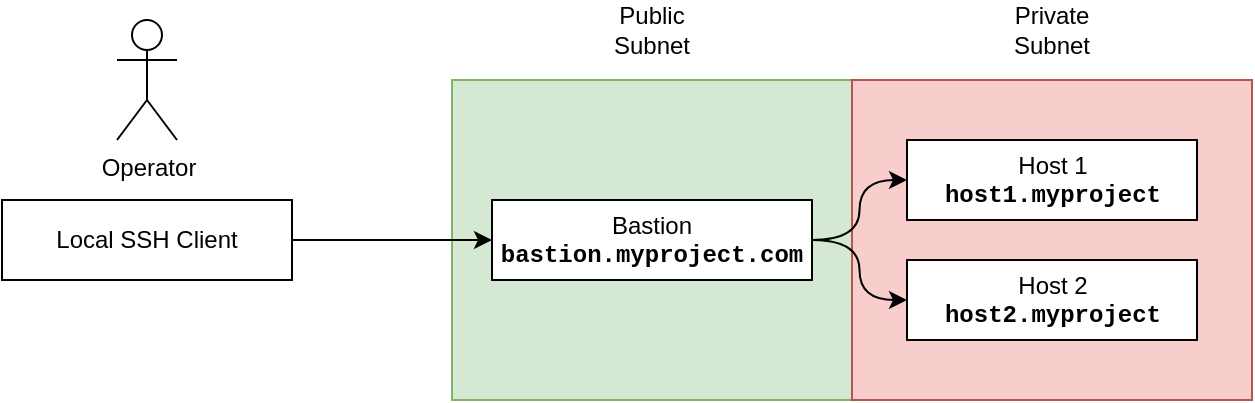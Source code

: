 <mxfile version="17.4.2" type="device"><diagram id="yV-7wiNiT9qoHPhmwNQl" name="Page-1"><mxGraphModel dx="1106" dy="834" grid="1" gridSize="10" guides="1" tooltips="1" connect="1" arrows="1" fold="1" page="1" pageScale="1" pageWidth="1169" pageHeight="827" math="0" shadow="0"><root><mxCell id="0"/><mxCell id="1" parent="0"/><mxCell id="0ToPpzpjkawv0szMLwxu-1" value="" style="rounded=0;whiteSpace=wrap;html=1;fillColor=#d5e8d4;strokeColor=#82b366;" parent="1" vertex="1"><mxGeometry x="280" y="120" width="200" height="160" as="geometry"/></mxCell><mxCell id="0ToPpzpjkawv0szMLwxu-2" value="Public Subnet" style="text;html=1;strokeColor=none;fillColor=none;align=center;verticalAlign=middle;whiteSpace=wrap;rounded=0;" parent="1" vertex="1"><mxGeometry x="350" y="80" width="60" height="30" as="geometry"/></mxCell><mxCell id="0ToPpzpjkawv0szMLwxu-3" value="" style="rounded=0;whiteSpace=wrap;html=1;fillColor=#f8cecc;strokeColor=#b85450;" parent="1" vertex="1"><mxGeometry x="480" y="120" width="200" height="160" as="geometry"/></mxCell><mxCell id="0ToPpzpjkawv0szMLwxu-4" value="Private Subnet" style="text;html=1;strokeColor=none;fillColor=none;align=center;verticalAlign=middle;whiteSpace=wrap;rounded=0;" parent="1" vertex="1"><mxGeometry x="550" y="80" width="60" height="30" as="geometry"/></mxCell><mxCell id="0ToPpzpjkawv0szMLwxu-5" value="Operator" style="shape=umlActor;verticalLabelPosition=bottom;verticalAlign=top;html=1;outlineConnect=0;" parent="1" vertex="1"><mxGeometry x="112.5" y="90" width="30" height="60" as="geometry"/></mxCell><mxCell id="0ToPpzpjkawv0szMLwxu-12" style="edgeStyle=orthogonalEdgeStyle;rounded=0;orthogonalLoop=1;jettySize=auto;html=1;entryX=0;entryY=0.5;entryDx=0;entryDy=0;fontFamily=Courier New;" parent="1" source="0ToPpzpjkawv0szMLwxu-7" target="0ToPpzpjkawv0szMLwxu-9" edge="1"><mxGeometry relative="1" as="geometry"/></mxCell><mxCell id="0ToPpzpjkawv0szMLwxu-7" value="Local SSH Client" style="rounded=0;whiteSpace=wrap;html=1;" parent="1" vertex="1"><mxGeometry x="55" y="180" width="145" height="40" as="geometry"/></mxCell><mxCell id="0ToPpzpjkawv0szMLwxu-13" style="edgeStyle=orthogonalEdgeStyle;rounded=0;orthogonalLoop=1;jettySize=auto;html=1;fontFamily=Courier New;curved=1;" parent="1" source="0ToPpzpjkawv0szMLwxu-9" target="0ToPpzpjkawv0szMLwxu-10" edge="1"><mxGeometry relative="1" as="geometry"/></mxCell><mxCell id="0ToPpzpjkawv0szMLwxu-14" style="edgeStyle=orthogonalEdgeStyle;curved=1;rounded=0;orthogonalLoop=1;jettySize=auto;html=1;fontFamily=Courier New;" parent="1" source="0ToPpzpjkawv0szMLwxu-9" target="0ToPpzpjkawv0szMLwxu-11" edge="1"><mxGeometry relative="1" as="geometry"/></mxCell><mxCell id="0ToPpzpjkawv0szMLwxu-9" value="Bastion&lt;br&gt;&lt;font face=&quot;Courier New&quot;&gt;&lt;b&gt;bastion.myproject.com&lt;/b&gt;&lt;/font&gt;" style="rounded=0;whiteSpace=wrap;html=1;" parent="1" vertex="1"><mxGeometry x="300" y="180" width="160" height="40" as="geometry"/></mxCell><mxCell id="0ToPpzpjkawv0szMLwxu-10" value="Host 1&lt;br&gt;&lt;b style=&quot;font-family: &amp;#34;courier new&amp;#34;&quot;&gt;host1.myproject&lt;/b&gt;" style="rounded=0;whiteSpace=wrap;html=1;" parent="1" vertex="1"><mxGeometry x="507.5" y="150" width="145" height="40" as="geometry"/></mxCell><mxCell id="0ToPpzpjkawv0szMLwxu-11" value="Host 2&lt;br&gt;&lt;font face=&quot;Courier New&quot;&gt;&lt;b&gt;host2.myproject&lt;/b&gt;&lt;/font&gt;" style="rounded=0;whiteSpace=wrap;html=1;" parent="1" vertex="1"><mxGeometry x="507.5" y="210" width="145" height="40" as="geometry"/></mxCell></root></mxGraphModel></diagram></mxfile>